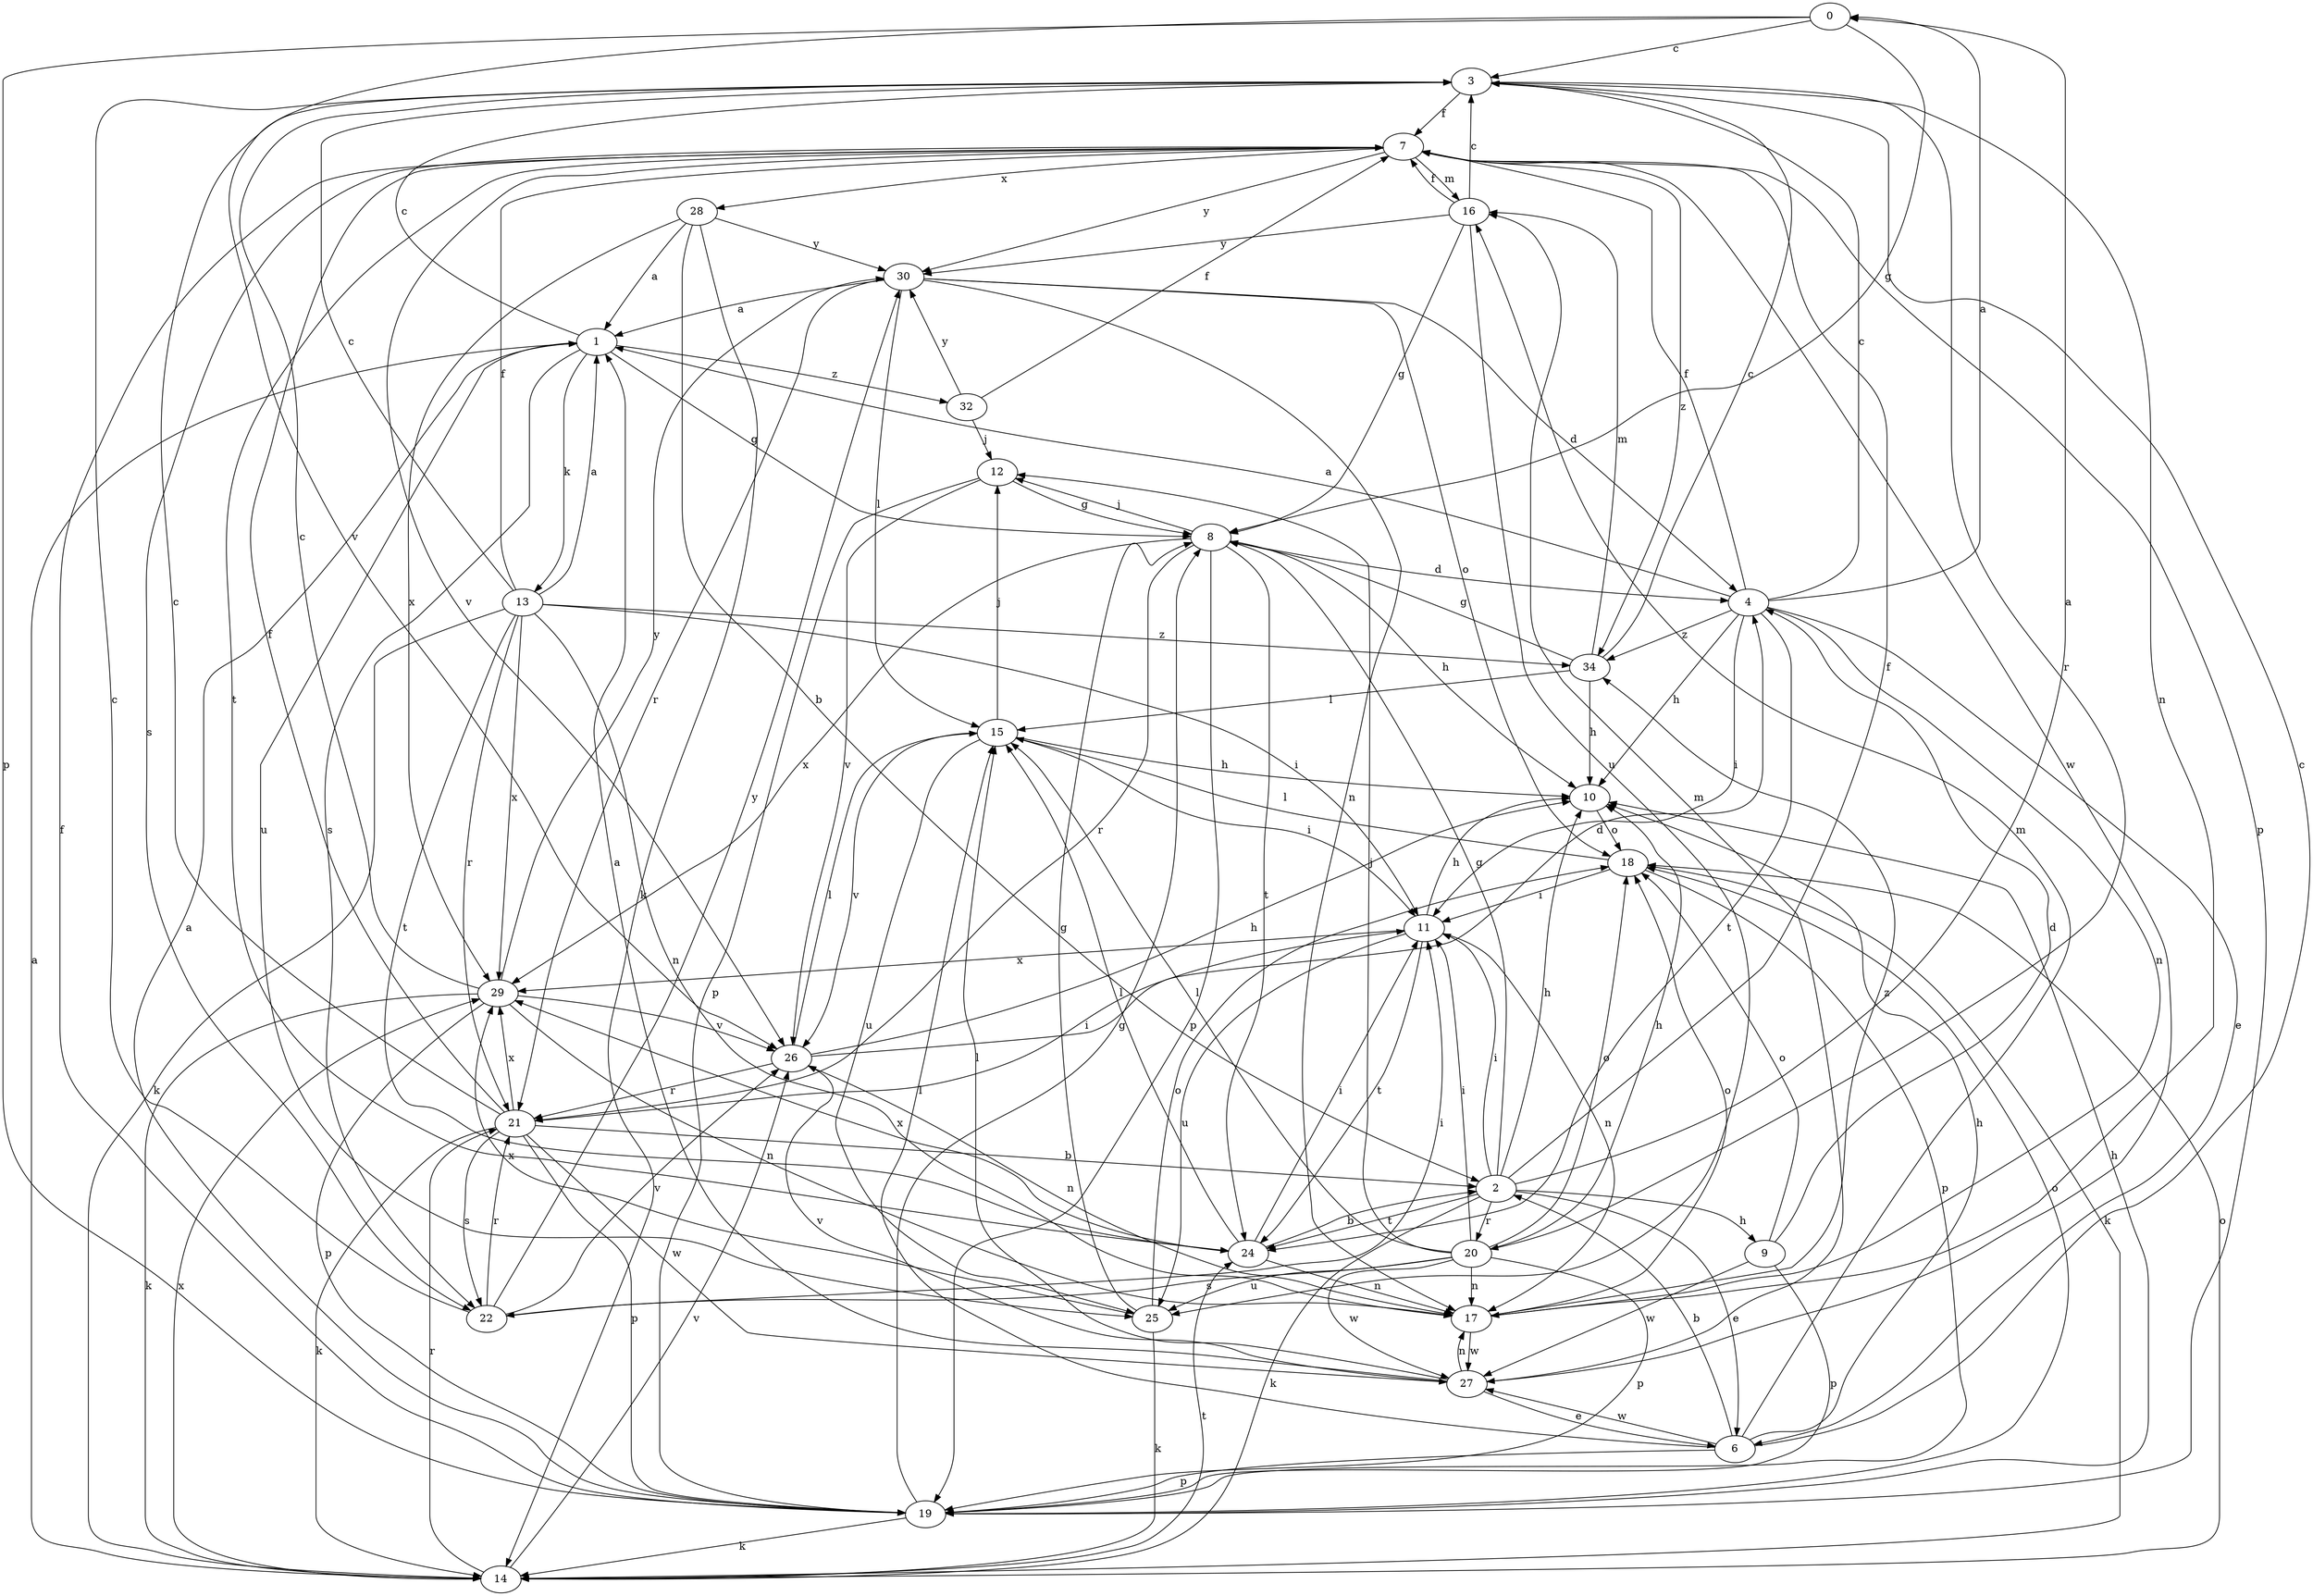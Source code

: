 strict digraph  {
0;
1;
2;
3;
4;
6;
7;
8;
9;
10;
11;
12;
13;
14;
15;
16;
17;
18;
19;
20;
21;
22;
24;
25;
26;
27;
28;
29;
30;
32;
34;
0 -> 3  [label=c];
0 -> 8  [label=g];
0 -> 19  [label=p];
0 -> 26  [label=v];
1 -> 3  [label=c];
1 -> 8  [label=g];
1 -> 13  [label=k];
1 -> 22  [label=s];
1 -> 25  [label=u];
1 -> 32  [label=z];
2 -> 0  [label=a];
2 -> 6  [label=e];
2 -> 7  [label=f];
2 -> 8  [label=g];
2 -> 9  [label=h];
2 -> 10  [label=h];
2 -> 11  [label=i];
2 -> 14  [label=k];
2 -> 20  [label=r];
2 -> 24  [label=t];
3 -> 7  [label=f];
3 -> 17  [label=n];
3 -> 20  [label=r];
4 -> 0  [label=a];
4 -> 1  [label=a];
4 -> 3  [label=c];
4 -> 6  [label=e];
4 -> 7  [label=f];
4 -> 10  [label=h];
4 -> 11  [label=i];
4 -> 17  [label=n];
4 -> 24  [label=t];
4 -> 34  [label=z];
6 -> 2  [label=b];
6 -> 3  [label=c];
6 -> 10  [label=h];
6 -> 15  [label=l];
6 -> 16  [label=m];
6 -> 19  [label=p];
6 -> 27  [label=w];
7 -> 16  [label=m];
7 -> 19  [label=p];
7 -> 22  [label=s];
7 -> 24  [label=t];
7 -> 26  [label=v];
7 -> 27  [label=w];
7 -> 28  [label=x];
7 -> 30  [label=y];
7 -> 34  [label=z];
8 -> 4  [label=d];
8 -> 10  [label=h];
8 -> 12  [label=j];
8 -> 19  [label=p];
8 -> 21  [label=r];
8 -> 24  [label=t];
8 -> 29  [label=x];
9 -> 4  [label=d];
9 -> 18  [label=o];
9 -> 19  [label=p];
9 -> 27  [label=w];
10 -> 18  [label=o];
11 -> 10  [label=h];
11 -> 17  [label=n];
11 -> 24  [label=t];
11 -> 25  [label=u];
11 -> 29  [label=x];
12 -> 8  [label=g];
12 -> 19  [label=p];
12 -> 26  [label=v];
13 -> 1  [label=a];
13 -> 3  [label=c];
13 -> 7  [label=f];
13 -> 11  [label=i];
13 -> 14  [label=k];
13 -> 17  [label=n];
13 -> 21  [label=r];
13 -> 24  [label=t];
13 -> 29  [label=x];
13 -> 34  [label=z];
14 -> 1  [label=a];
14 -> 18  [label=o];
14 -> 21  [label=r];
14 -> 24  [label=t];
14 -> 26  [label=v];
14 -> 29  [label=x];
15 -> 10  [label=h];
15 -> 11  [label=i];
15 -> 12  [label=j];
15 -> 25  [label=u];
15 -> 26  [label=v];
16 -> 3  [label=c];
16 -> 7  [label=f];
16 -> 8  [label=g];
16 -> 25  [label=u];
16 -> 30  [label=y];
17 -> 18  [label=o];
17 -> 27  [label=w];
17 -> 34  [label=z];
18 -> 11  [label=i];
18 -> 14  [label=k];
18 -> 15  [label=l];
18 -> 19  [label=p];
19 -> 1  [label=a];
19 -> 7  [label=f];
19 -> 8  [label=g];
19 -> 10  [label=h];
19 -> 14  [label=k];
19 -> 18  [label=o];
20 -> 10  [label=h];
20 -> 11  [label=i];
20 -> 12  [label=j];
20 -> 15  [label=l];
20 -> 17  [label=n];
20 -> 18  [label=o];
20 -> 19  [label=p];
20 -> 22  [label=s];
20 -> 25  [label=u];
20 -> 27  [label=w];
21 -> 2  [label=b];
21 -> 3  [label=c];
21 -> 7  [label=f];
21 -> 11  [label=i];
21 -> 14  [label=k];
21 -> 19  [label=p];
21 -> 22  [label=s];
21 -> 27  [label=w];
21 -> 29  [label=x];
22 -> 3  [label=c];
22 -> 11  [label=i];
22 -> 21  [label=r];
22 -> 26  [label=v];
22 -> 30  [label=y];
24 -> 2  [label=b];
24 -> 11  [label=i];
24 -> 15  [label=l];
24 -> 17  [label=n];
24 -> 29  [label=x];
25 -> 8  [label=g];
25 -> 14  [label=k];
25 -> 18  [label=o];
25 -> 29  [label=x];
26 -> 4  [label=d];
26 -> 10  [label=h];
26 -> 15  [label=l];
26 -> 17  [label=n];
26 -> 21  [label=r];
27 -> 1  [label=a];
27 -> 6  [label=e];
27 -> 15  [label=l];
27 -> 16  [label=m];
27 -> 17  [label=n];
27 -> 26  [label=v];
28 -> 1  [label=a];
28 -> 2  [label=b];
28 -> 14  [label=k];
28 -> 29  [label=x];
28 -> 30  [label=y];
29 -> 3  [label=c];
29 -> 14  [label=k];
29 -> 17  [label=n];
29 -> 19  [label=p];
29 -> 26  [label=v];
29 -> 30  [label=y];
30 -> 1  [label=a];
30 -> 4  [label=d];
30 -> 15  [label=l];
30 -> 17  [label=n];
30 -> 18  [label=o];
30 -> 21  [label=r];
32 -> 7  [label=f];
32 -> 12  [label=j];
32 -> 30  [label=y];
34 -> 3  [label=c];
34 -> 8  [label=g];
34 -> 10  [label=h];
34 -> 15  [label=l];
34 -> 16  [label=m];
}
